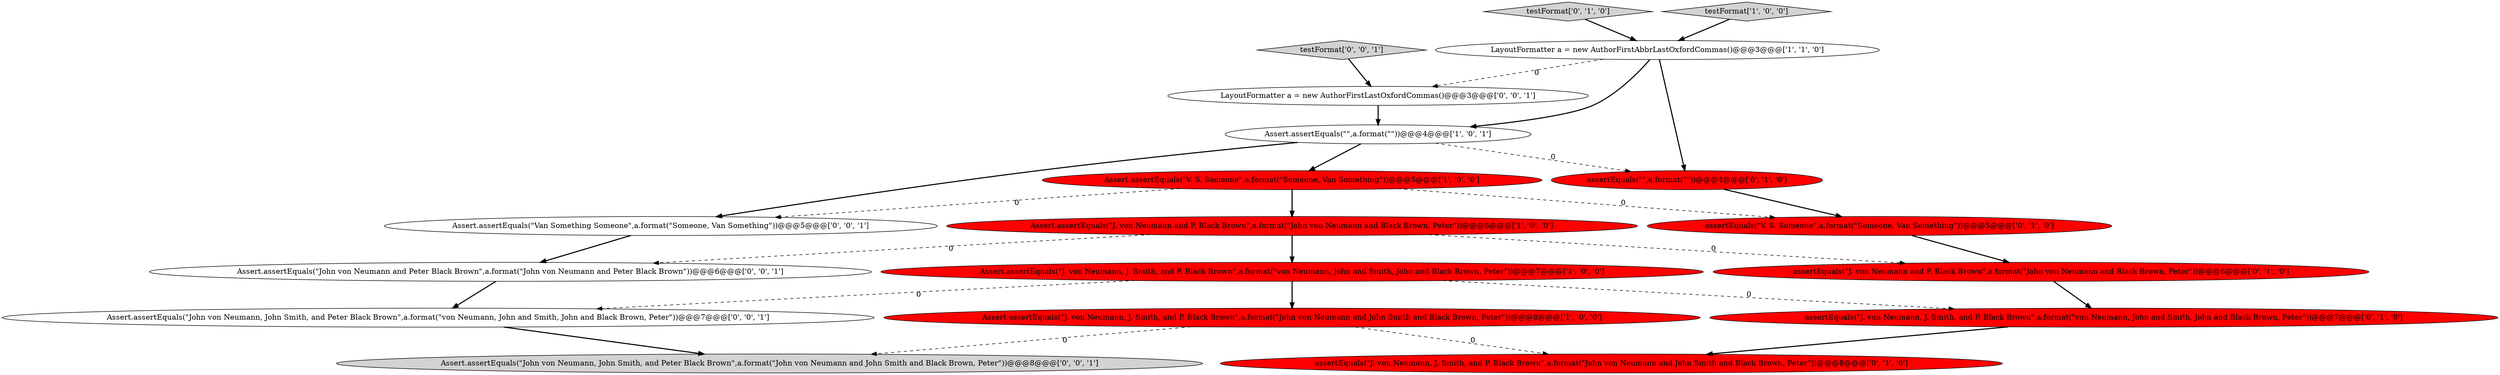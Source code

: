 digraph {
2 [style = filled, label = "Assert.assertEquals(\"\",a.format(\"\"))@@@4@@@['1', '0', '1']", fillcolor = white, shape = ellipse image = "AAA0AAABBB1BBB"];
15 [style = filled, label = "Assert.assertEquals(\"John von Neumann, John Smith, and Peter Black Brown\",a.format(\"von Neumann, John and Smith, John and Black Brown, Peter\"))@@@7@@@['0', '0', '1']", fillcolor = white, shape = ellipse image = "AAA0AAABBB3BBB"];
16 [style = filled, label = "Assert.assertEquals(\"Van Something Someone\",a.format(\"Someone, Van Something\"))@@@5@@@['0', '0', '1']", fillcolor = white, shape = ellipse image = "AAA0AAABBB3BBB"];
7 [style = filled, label = "assertEquals(\"J. von Neumann and P. Black Brown\",a.format(\"John von Neumann and Black Brown, Peter\"))@@@6@@@['0', '1', '0']", fillcolor = red, shape = ellipse image = "AAA1AAABBB2BBB"];
17 [style = filled, label = "Assert.assertEquals(\"John von Neumann, John Smith, and Peter Black Brown\",a.format(\"John von Neumann and John Smith and Black Brown, Peter\"))@@@8@@@['0', '0', '1']", fillcolor = lightgray, shape = ellipse image = "AAA0AAABBB3BBB"];
11 [style = filled, label = "testFormat['0', '1', '0']", fillcolor = lightgray, shape = diamond image = "AAA0AAABBB2BBB"];
4 [style = filled, label = "Assert.assertEquals(\"J. von Neumann, J. Smith, and P. Black Brown\",a.format(\"von Neumann, John and Smith, John and Black Brown, Peter\"))@@@7@@@['1', '0', '0']", fillcolor = red, shape = ellipse image = "AAA1AAABBB1BBB"];
13 [style = filled, label = "testFormat['0', '0', '1']", fillcolor = lightgray, shape = diamond image = "AAA0AAABBB3BBB"];
0 [style = filled, label = "LayoutFormatter a = new AuthorFirstAbbrLastOxfordCommas()@@@3@@@['1', '1', '0']", fillcolor = white, shape = ellipse image = "AAA0AAABBB1BBB"];
6 [style = filled, label = "testFormat['1', '0', '0']", fillcolor = lightgray, shape = diamond image = "AAA0AAABBB1BBB"];
14 [style = filled, label = "LayoutFormatter a = new AuthorFirstLastOxfordCommas()@@@3@@@['0', '0', '1']", fillcolor = white, shape = ellipse image = "AAA0AAABBB3BBB"];
9 [style = filled, label = "assertEquals(\"\",a.format(\"\"))@@@4@@@['0', '1', '0']", fillcolor = red, shape = ellipse image = "AAA1AAABBB2BBB"];
8 [style = filled, label = "assertEquals(\"J. von Neumann, J. Smith, and P. Black Brown\",a.format(\"von Neumann, John and Smith, John and Black Brown, Peter\"))@@@7@@@['0', '1', '0']", fillcolor = red, shape = ellipse image = "AAA1AAABBB2BBB"];
10 [style = filled, label = "assertEquals(\"V. S. Someone\",a.format(\"Someone, Van Something\"))@@@5@@@['0', '1', '0']", fillcolor = red, shape = ellipse image = "AAA1AAABBB2BBB"];
12 [style = filled, label = "assertEquals(\"J. von Neumann, J. Smith, and P. Black Brown\",a.format(\"John von Neumann and John Smith and Black Brown, Peter\"))@@@8@@@['0', '1', '0']", fillcolor = red, shape = ellipse image = "AAA1AAABBB2BBB"];
3 [style = filled, label = "Assert.assertEquals(\"V. S. Someone\",a.format(\"Someone, Van Something\"))@@@5@@@['1', '0', '0']", fillcolor = red, shape = ellipse image = "AAA1AAABBB1BBB"];
1 [style = filled, label = "Assert.assertEquals(\"J. von Neumann, J. Smith, and P. Black Brown\",a.format(\"John von Neumann and John Smith and Black Brown, Peter\"))@@@8@@@['1', '0', '0']", fillcolor = red, shape = ellipse image = "AAA1AAABBB1BBB"];
18 [style = filled, label = "Assert.assertEquals(\"John von Neumann and Peter Black Brown\",a.format(\"John von Neumann and Peter Black Brown\"))@@@6@@@['0', '0', '1']", fillcolor = white, shape = ellipse image = "AAA0AAABBB3BBB"];
5 [style = filled, label = "Assert.assertEquals(\"J. von Neumann and P. Black Brown\",a.format(\"John von Neumann and Black Brown, Peter\"))@@@6@@@['1', '0', '0']", fillcolor = red, shape = ellipse image = "AAA1AAABBB1BBB"];
0->9 [style = bold, label=""];
16->18 [style = bold, label=""];
2->3 [style = bold, label=""];
0->2 [style = bold, label=""];
18->15 [style = bold, label=""];
6->0 [style = bold, label=""];
9->10 [style = bold, label=""];
5->18 [style = dashed, label="0"];
7->8 [style = bold, label=""];
10->7 [style = bold, label=""];
0->14 [style = dashed, label="0"];
1->12 [style = dashed, label="0"];
15->17 [style = bold, label=""];
3->5 [style = bold, label=""];
11->0 [style = bold, label=""];
1->17 [style = dashed, label="0"];
2->9 [style = dashed, label="0"];
4->15 [style = dashed, label="0"];
5->4 [style = bold, label=""];
4->8 [style = dashed, label="0"];
4->1 [style = bold, label=""];
14->2 [style = bold, label=""];
3->10 [style = dashed, label="0"];
5->7 [style = dashed, label="0"];
13->14 [style = bold, label=""];
8->12 [style = bold, label=""];
3->16 [style = dashed, label="0"];
2->16 [style = bold, label=""];
}
